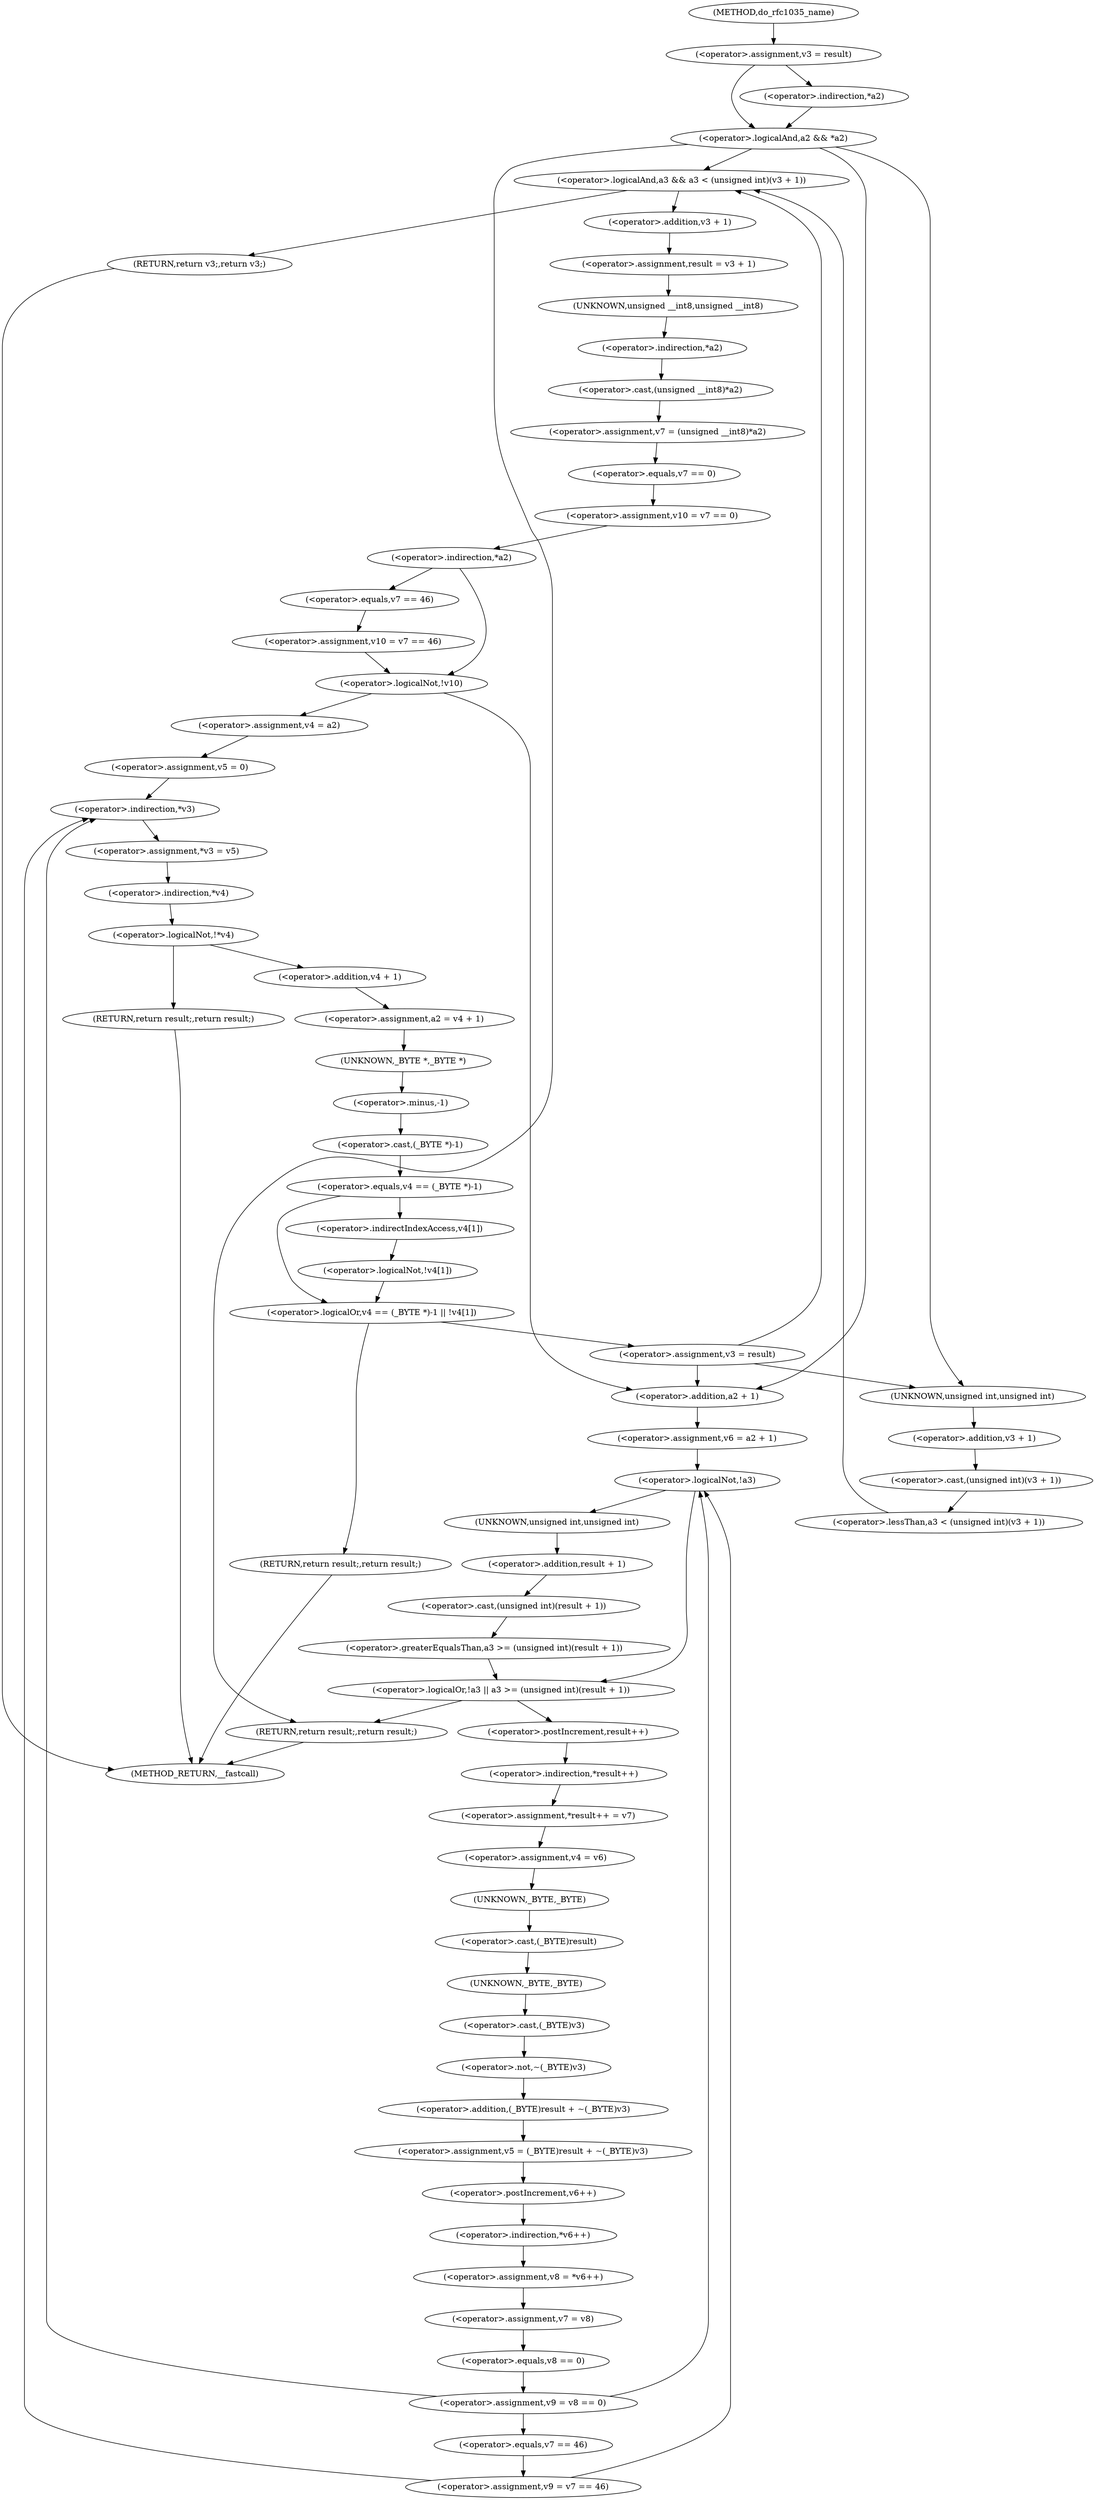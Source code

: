 digraph do_rfc1035_name {  
"1000122" [label = "(<operator>.assignment,v3 = result)" ]
"1000126" [label = "(<operator>.logicalAnd,a2 && *a2)" ]
"1000128" [label = "(<operator>.indirection,*a2)" ]
"1000135" [label = "(<operator>.logicalAnd,a3 && a3 < (unsigned int)(v3 + 1))" ]
"1000137" [label = "(<operator>.lessThan,a3 < (unsigned int)(v3 + 1))" ]
"1000139" [label = "(<operator>.cast,(unsigned int)(v3 + 1))" ]
"1000140" [label = "(UNKNOWN,unsigned int,unsigned int)" ]
"1000141" [label = "(<operator>.addition,v3 + 1)" ]
"1000144" [label = "(RETURN,return v3;,return v3;)" ]
"1000146" [label = "(<operator>.assignment,result = v3 + 1)" ]
"1000148" [label = "(<operator>.addition,v3 + 1)" ]
"1000151" [label = "(<operator>.assignment,v7 = (unsigned __int8)*a2)" ]
"1000153" [label = "(<operator>.cast,(unsigned __int8)*a2)" ]
"1000154" [label = "(UNKNOWN,unsigned __int8,unsigned __int8)" ]
"1000155" [label = "(<operator>.indirection,*a2)" ]
"1000157" [label = "(<operator>.assignment,v10 = v7 == 0)" ]
"1000159" [label = "(<operator>.equals,v7 == 0)" ]
"1000163" [label = "(<operator>.indirection,*a2)" ]
"1000165" [label = "(<operator>.assignment,v10 = v7 == 46)" ]
"1000167" [label = "(<operator>.equals,v7 == 46)" ]
"1000171" [label = "(<operator>.logicalNot,!v10)" ]
"1000174" [label = "(<operator>.assignment,v4 = a2)" ]
"1000177" [label = "(<operator>.assignment,v5 = 0)" ]
"1000181" [label = "(<operator>.assignment,*v3 = v5)" ]
"1000182" [label = "(<operator>.indirection,*v3)" ]
"1000186" [label = "(<operator>.logicalNot,!*v4)" ]
"1000187" [label = "(<operator>.indirection,*v4)" ]
"1000189" [label = "(RETURN,return result;,return result;)" ]
"1000191" [label = "(<operator>.assignment,a2 = v4 + 1)" ]
"1000193" [label = "(<operator>.addition,v4 + 1)" ]
"1000197" [label = "(<operator>.logicalOr,v4 == (_BYTE *)-1 || !v4[1])" ]
"1000198" [label = "(<operator>.equals,v4 == (_BYTE *)-1)" ]
"1000200" [label = "(<operator>.cast,(_BYTE *)-1)" ]
"1000201" [label = "(UNKNOWN,_BYTE *,_BYTE *)" ]
"1000202" [label = "(<operator>.minus,-1)" ]
"1000204" [label = "(<operator>.logicalNot,!v4[1])" ]
"1000205" [label = "(<operator>.indirectIndexAccess,v4[1])" ]
"1000208" [label = "(RETURN,return result;,return result;)" ]
"1000210" [label = "(<operator>.assignment,v3 = result)" ]
"1000213" [label = "(<operator>.assignment,v6 = a2 + 1)" ]
"1000215" [label = "(<operator>.addition,a2 + 1)" ]
"1000219" [label = "(<operator>.logicalOr,!a3 || a3 >= (unsigned int)(result + 1))" ]
"1000220" [label = "(<operator>.logicalNot,!a3)" ]
"1000222" [label = "(<operator>.greaterEqualsThan,a3 >= (unsigned int)(result + 1))" ]
"1000224" [label = "(<operator>.cast,(unsigned int)(result + 1))" ]
"1000225" [label = "(UNKNOWN,unsigned int,unsigned int)" ]
"1000226" [label = "(<operator>.addition,result + 1)" ]
"1000230" [label = "(<operator>.assignment,*result++ = v7)" ]
"1000231" [label = "(<operator>.indirection,*result++)" ]
"1000232" [label = "(<operator>.postIncrement,result++)" ]
"1000235" [label = "(<operator>.assignment,v4 = v6)" ]
"1000238" [label = "(<operator>.assignment,v5 = (_BYTE)result + ~(_BYTE)v3)" ]
"1000240" [label = "(<operator>.addition,(_BYTE)result + ~(_BYTE)v3)" ]
"1000241" [label = "(<operator>.cast,(_BYTE)result)" ]
"1000242" [label = "(UNKNOWN,_BYTE,_BYTE)" ]
"1000244" [label = "(<operator>.not,~(_BYTE)v3)" ]
"1000245" [label = "(<operator>.cast,(_BYTE)v3)" ]
"1000246" [label = "(UNKNOWN,_BYTE,_BYTE)" ]
"1000248" [label = "(<operator>.assignment,v8 = *v6++)" ]
"1000250" [label = "(<operator>.indirection,*v6++)" ]
"1000251" [label = "(<operator>.postIncrement,v6++)" ]
"1000253" [label = "(<operator>.assignment,v7 = v8)" ]
"1000256" [label = "(<operator>.assignment,v9 = v8 == 0)" ]
"1000258" [label = "(<operator>.equals,v8 == 0)" ]
"1000263" [label = "(<operator>.assignment,v9 = v7 == 46)" ]
"1000265" [label = "(<operator>.equals,v7 == 46)" ]
"1000271" [label = "(RETURN,return result;,return result;)" ]
"1000109" [label = "(METHOD,do_rfc1035_name)" ]
"1000273" [label = "(METHOD_RETURN,__fastcall)" ]
  "1000122" -> "1000126" 
  "1000122" -> "1000128" 
  "1000126" -> "1000135" 
  "1000126" -> "1000140" 
  "1000126" -> "1000215" 
  "1000126" -> "1000271" 
  "1000128" -> "1000126" 
  "1000135" -> "1000144" 
  "1000135" -> "1000148" 
  "1000137" -> "1000135" 
  "1000139" -> "1000137" 
  "1000140" -> "1000141" 
  "1000141" -> "1000139" 
  "1000144" -> "1000273" 
  "1000146" -> "1000154" 
  "1000148" -> "1000146" 
  "1000151" -> "1000159" 
  "1000153" -> "1000151" 
  "1000154" -> "1000155" 
  "1000155" -> "1000153" 
  "1000157" -> "1000163" 
  "1000159" -> "1000157" 
  "1000163" -> "1000167" 
  "1000163" -> "1000171" 
  "1000165" -> "1000171" 
  "1000167" -> "1000165" 
  "1000171" -> "1000215" 
  "1000171" -> "1000174" 
  "1000174" -> "1000177" 
  "1000177" -> "1000182" 
  "1000181" -> "1000187" 
  "1000182" -> "1000181" 
  "1000186" -> "1000189" 
  "1000186" -> "1000193" 
  "1000187" -> "1000186" 
  "1000189" -> "1000273" 
  "1000191" -> "1000201" 
  "1000193" -> "1000191" 
  "1000197" -> "1000208" 
  "1000197" -> "1000210" 
  "1000198" -> "1000197" 
  "1000198" -> "1000205" 
  "1000200" -> "1000198" 
  "1000201" -> "1000202" 
  "1000202" -> "1000200" 
  "1000204" -> "1000197" 
  "1000205" -> "1000204" 
  "1000208" -> "1000273" 
  "1000210" -> "1000135" 
  "1000210" -> "1000140" 
  "1000210" -> "1000215" 
  "1000213" -> "1000220" 
  "1000215" -> "1000213" 
  "1000219" -> "1000232" 
  "1000219" -> "1000271" 
  "1000220" -> "1000219" 
  "1000220" -> "1000225" 
  "1000222" -> "1000219" 
  "1000224" -> "1000222" 
  "1000225" -> "1000226" 
  "1000226" -> "1000224" 
  "1000230" -> "1000235" 
  "1000231" -> "1000230" 
  "1000232" -> "1000231" 
  "1000235" -> "1000242" 
  "1000238" -> "1000251" 
  "1000240" -> "1000238" 
  "1000241" -> "1000246" 
  "1000242" -> "1000241" 
  "1000244" -> "1000240" 
  "1000245" -> "1000244" 
  "1000246" -> "1000245" 
  "1000248" -> "1000253" 
  "1000250" -> "1000248" 
  "1000251" -> "1000250" 
  "1000253" -> "1000258" 
  "1000256" -> "1000265" 
  "1000256" -> "1000220" 
  "1000256" -> "1000182" 
  "1000258" -> "1000256" 
  "1000263" -> "1000220" 
  "1000263" -> "1000182" 
  "1000265" -> "1000263" 
  "1000271" -> "1000273" 
  "1000109" -> "1000122" 
}
